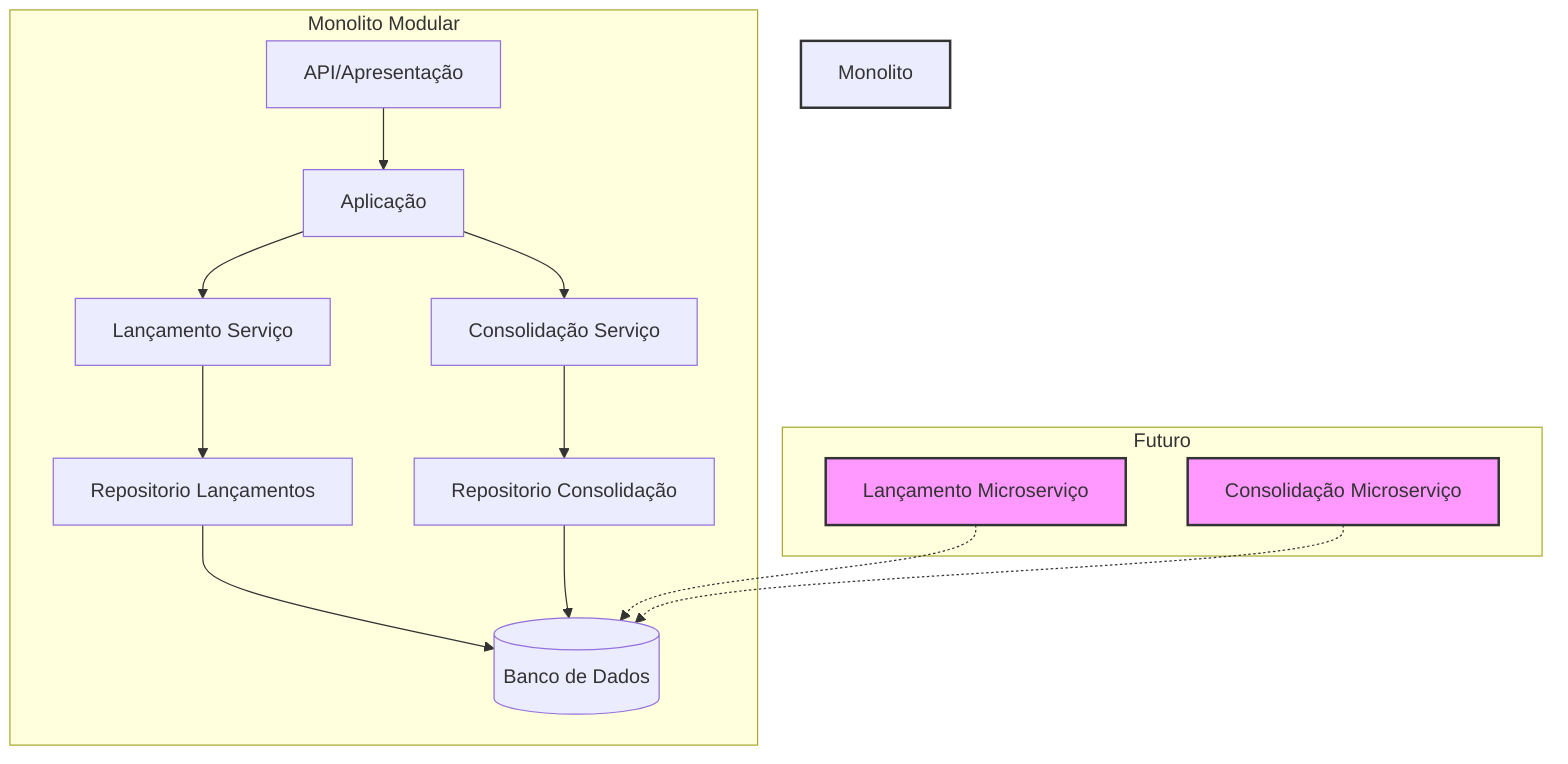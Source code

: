 graph TD
    subgraph Monolito Modular
        A[API/Apresentação] --> B[Aplicação]
        B --> C1[Lançamento Serviço]
        B --> C2[Consolidação Serviço]
        C1 --> D1[Repositorio Lançamentos]
        C2 --> D2[Repositorio Consolidação]
        D1 --> E[(Banco de Dados)]
        D2 --> E
    end
    style Monolito Modular fill:#e0e7ef,stroke:#333,stroke-width:2px
    classDef microservico fill:#f9f,stroke:#333,stroke-width:2px;
    %% Futuro: microserviços
    classDef dashed stroke-dasharray: 5 5;
    subgraph Futuro
        F1[Lançamento Microserviço]:::microservico
        F2[Consolidação Microserviço]:::microservico
        F1 -.-> E
        F2 -.-> E
    end